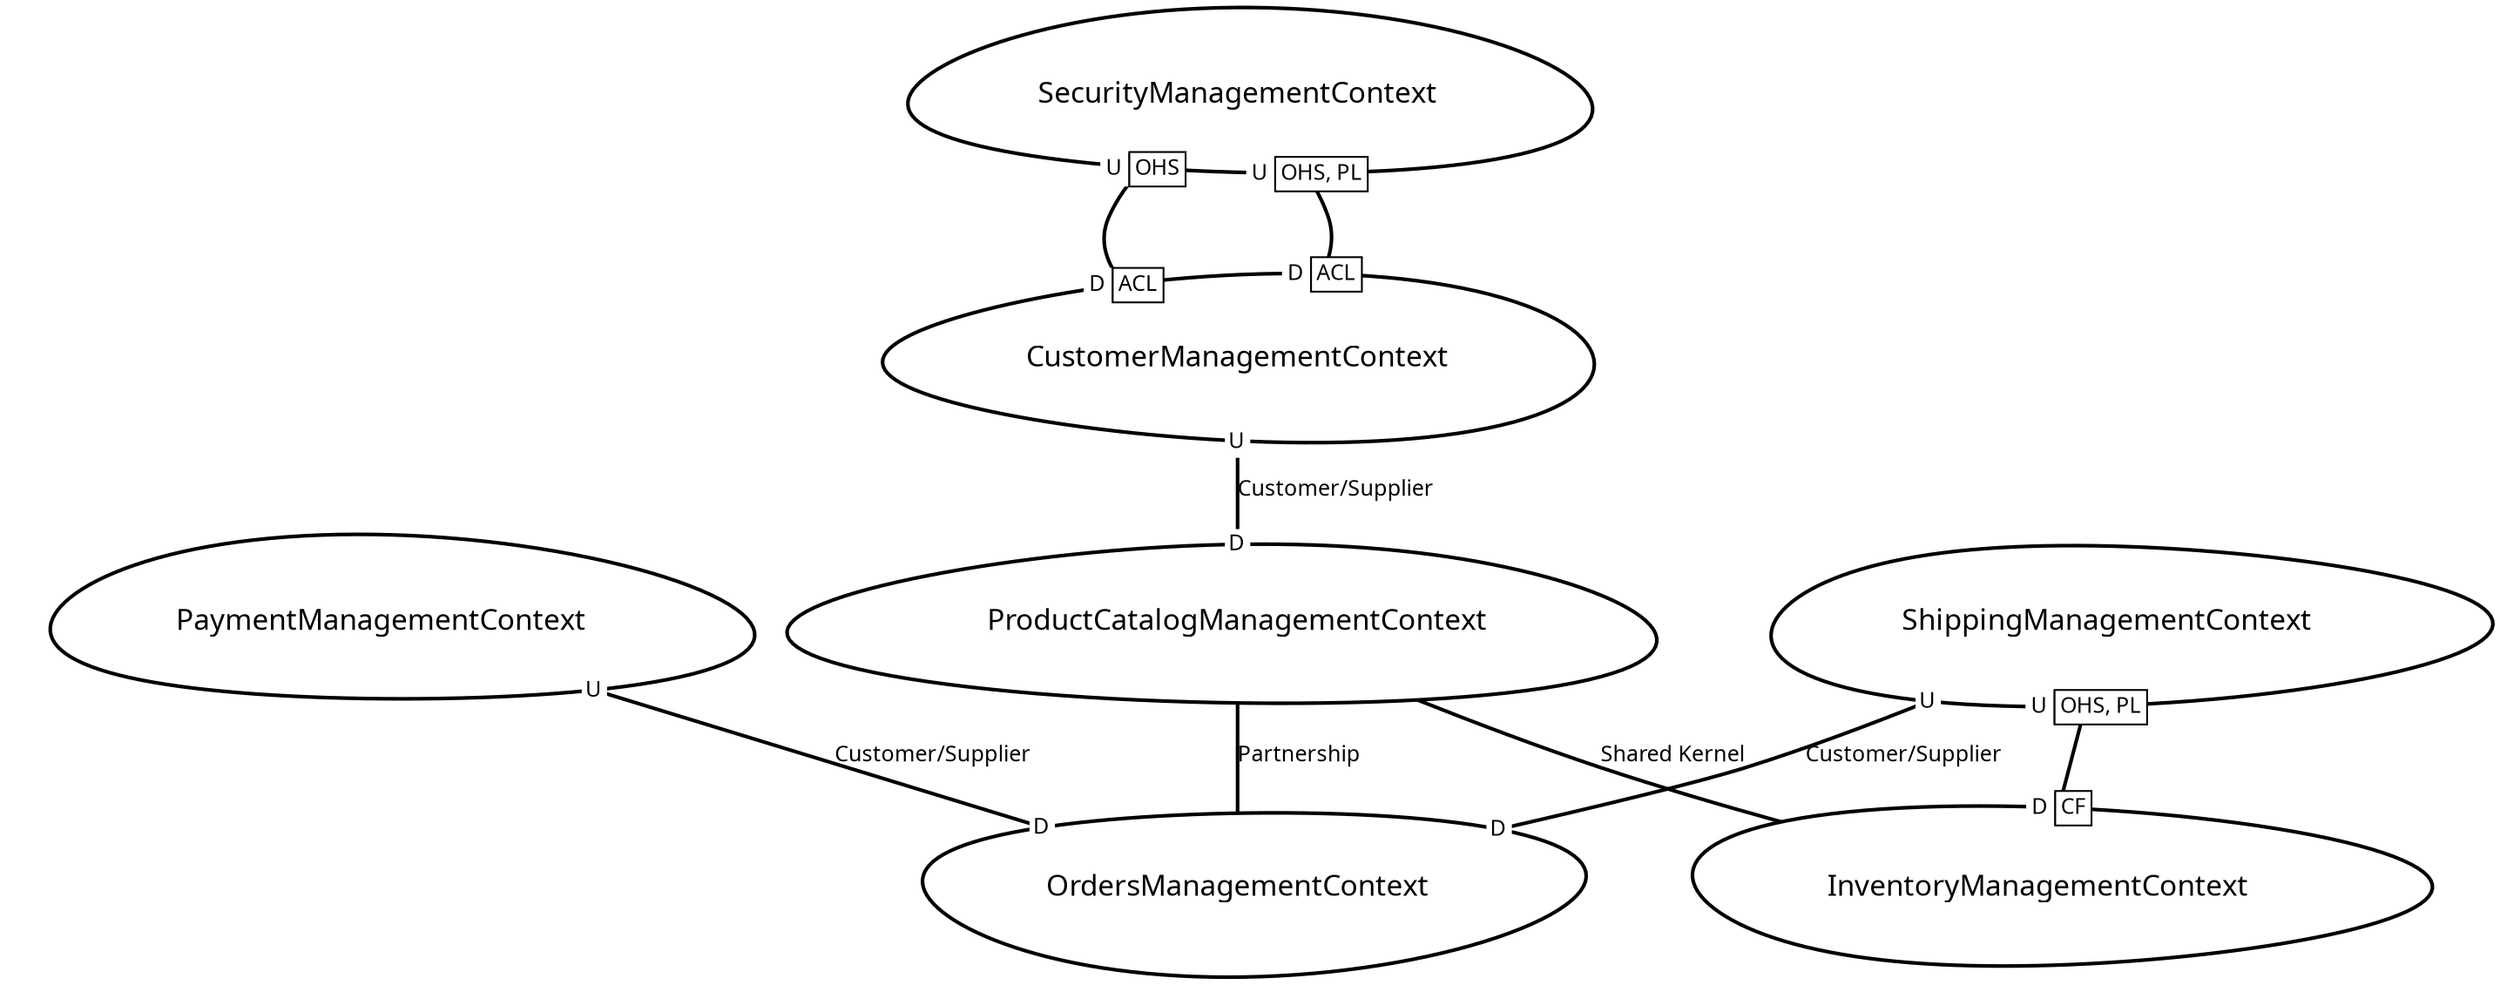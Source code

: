 digraph "ContextMapGraph" {
graph ["imagepath"="/tmp/GraphvizJava"]
"CustomerManagementContext" ["margin"="0.3","orientation"="96","shape"="egg","fontsize"="16","style"="bold","label"="CustomerManagementContext\n","fontname"="sans-serif"]
"ProductCatalogManagementContext" ["margin"="0.3","orientation"="348","shape"="egg","fontsize"="16","style"="bold","label"="ProductCatalogManagementContext\n","fontname"="sans-serif"]
"OrdersManagementContext" ["margin"="0.3","orientation"="58","shape"="egg","fontsize"="16","style"="bold","label"="OrdersManagementContext\n","fontname"="sans-serif"]
"InventoryManagementContext" ["margin"="0.3","orientation"="155","shape"="egg","fontsize"="16","style"="bold","label"="InventoryManagementContext\n","fontname"="sans-serif"]
"PaymentManagementContext" ["margin"="0.3","orientation"="127","shape"="egg","fontsize"="16","style"="bold","label"="PaymentManagementContext\n","fontname"="sans-serif"]
"SecurityManagementContext" ["margin"="0.3","orientation"="116","shape"="egg","fontsize"="16","style"="bold","label"="SecurityManagementContext\n","fontname"="sans-serif"]
"ShippingManagementContext" ["margin"="0.3","orientation"="27","shape"="egg","fontsize"="16","style"="bold","label"="ShippingManagementContext\n","fontname"="sans-serif"]
"CustomerManagementContext" -> "ProductCatalogManagementContext" ["headlabel"=<<table cellspacing="0" cellborder="0" border="0">
<tr><td bgcolor="white">D</td></tr>
</table>>,"labeldistance"="0","fontsize"="12","taillabel"=<<table cellspacing="0" cellborder="0" border="0">
<tr><td bgcolor="white">U</td></tr>
</table>>,"style"="bold","label"="Customer/Supplier","dir"="none","fontname"="sans-serif"]
"ProductCatalogManagementContext" -> "OrdersManagementContext" ["fontsize"="12","style"="bold","label"="Partnership","dir"="none","fontname"="sans-serif"]
"ProductCatalogManagementContext" -> "InventoryManagementContext" ["fontsize"="12","style"="bold","label"="Shared Kernel","dir"="none","fontname"="sans-serif"]
"PaymentManagementContext" -> "OrdersManagementContext" ["headlabel"=<<table cellspacing="0" cellborder="0" border="0">
<tr><td bgcolor="white">D</td></tr>
</table>>,"labeldistance"="0","fontsize"="12","taillabel"=<<table cellspacing="0" cellborder="0" border="0">
<tr><td bgcolor="white">U</td></tr>
</table>>,"style"="bold","label"="Customer/Supplier","dir"="none","fontname"="sans-serif"]
"SecurityManagementContext" -> "CustomerManagementContext" ["headlabel"=<<table cellspacing="0" cellborder="1" border="0">
<tr><td bgcolor="white" sides="r">D</td><td sides="trbl" bgcolor="white"><font>ACL</font></td></tr>
</table>>,"labeldistance"="0","fontsize"="12","taillabel"=<<table cellspacing="0" cellborder="1" border="0">
<tr><td bgcolor="white" sides="r">U</td><td sides="trbl" bgcolor="white"><font>OHS</font></td></tr>
</table>>,"style"="bold","label"="                                        ","dir"="none","fontname"="sans-serif"]
"SecurityManagementContext" -> "CustomerManagementContext" ["headlabel"=<<table cellspacing="0" cellborder="1" border="0">
<tr><td bgcolor="white" sides="r">D</td><td sides="trbl" bgcolor="white"><font>ACL</font></td></tr>
</table>>,"labeldistance"="0","fontsize"="12","taillabel"=<<table cellspacing="0" cellborder="1" border="0">
<tr><td bgcolor="white" sides="r">U</td><td sides="trbl" bgcolor="white"><font>OHS, PL</font></td></tr>
</table>>,"style"="bold","label"="                                        ","dir"="none","fontname"="sans-serif"]
"ShippingManagementContext" -> "InventoryManagementContext" ["headlabel"=<<table cellspacing="0" cellborder="1" border="0">
<tr><td bgcolor="white" sides="r">D</td><td sides="trbl" bgcolor="white"><font>CF</font></td></tr>
</table>>,"labeldistance"="0","fontsize"="12","taillabel"=<<table cellspacing="0" cellborder="1" border="0">
<tr><td bgcolor="white" sides="r">U</td><td sides="trbl" bgcolor="white"><font>OHS, PL</font></td></tr>
</table>>,"style"="bold","label"="                                        ","dir"="none","fontname"="sans-serif"]
"ShippingManagementContext" -> "OrdersManagementContext" ["headlabel"=<<table cellspacing="0" cellborder="0" border="0">
<tr><td bgcolor="white">D</td></tr>
</table>>,"labeldistance"="0","fontsize"="12","taillabel"=<<table cellspacing="0" cellborder="0" border="0">
<tr><td bgcolor="white">U</td></tr>
</table>>,"style"="bold","label"="Customer/Supplier","dir"="none","fontname"="sans-serif"]
}